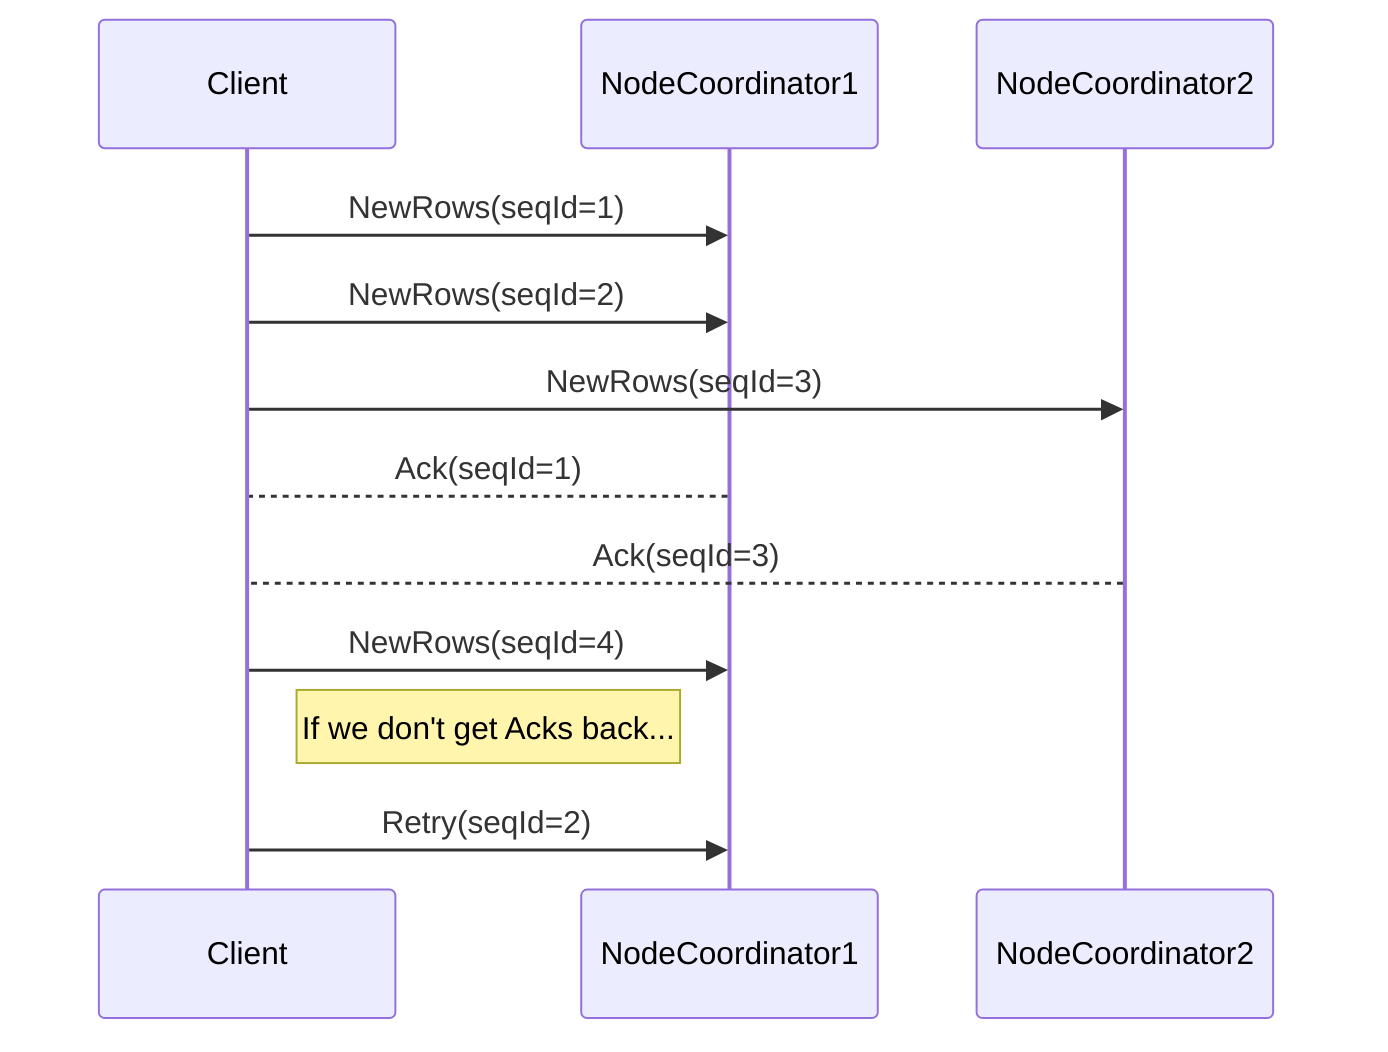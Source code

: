 sequenceDiagram
  participant Client
  participant NodeCoordinator1
  participant NodeCoordinator2
  Client->>NodeCoordinator1: NewRows(seqId=1)
  Client->>NodeCoordinator1: NewRows(seqId=2)
  Client->>NodeCoordinator2: NewRows(seqId=3)
  NodeCoordinator1-->Client: Ack(seqId=1)
  NodeCoordinator2-->Client: Ack(seqId=3)
  Client->>NodeCoordinator1: NewRows(seqId=4)
  Note right of Client: If we don't get Acks back...
  Client->>NodeCoordinator1: Retry(seqId=2)